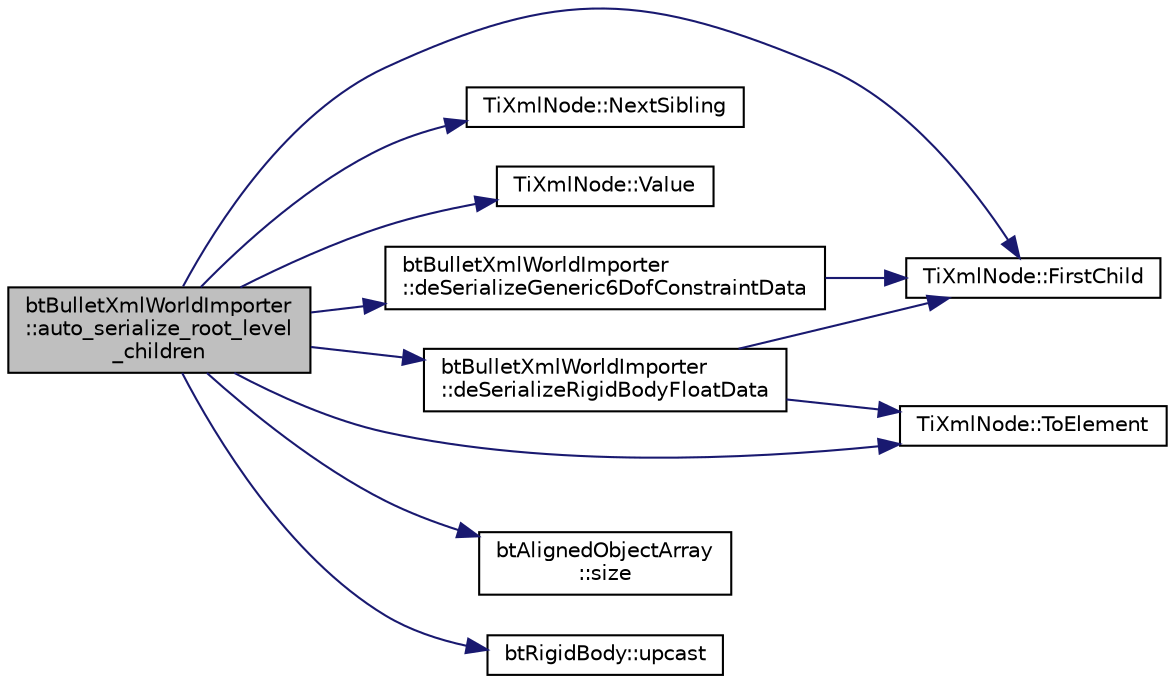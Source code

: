 digraph "btBulletXmlWorldImporter::auto_serialize_root_level_children"
{
  edge [fontname="Helvetica",fontsize="10",labelfontname="Helvetica",labelfontsize="10"];
  node [fontname="Helvetica",fontsize="10",shape=record];
  rankdir="LR";
  Node1 [label="btBulletXmlWorldImporter\l::auto_serialize_root_level\l_children",height=0.2,width=0.4,color="black", fillcolor="grey75", style="filled", fontcolor="black"];
  Node1 -> Node2 [color="midnightblue",fontsize="10",style="solid",fontname="Helvetica"];
  Node2 [label="TiXmlNode::FirstChild",height=0.2,width=0.4,color="black", fillcolor="white", style="filled",URL="$class_ti_xml_node.html#a44c8eee26bbe2d1b2762038df9dde2f0",tooltip="The first child of this node. Will be null if there are no children. "];
  Node1 -> Node3 [color="midnightblue",fontsize="10",style="solid",fontname="Helvetica"];
  Node3 [label="TiXmlNode::NextSibling",height=0.2,width=0.4,color="black", fillcolor="white", style="filled",URL="$class_ti_xml_node.html#af854baeba384f5fe9859f5aee03b548e",tooltip="Navigate to a sibling node. "];
  Node1 -> Node4 [color="midnightblue",fontsize="10",style="solid",fontname="Helvetica"];
  Node4 [label="TiXmlNode::Value",height=0.2,width=0.4,color="black", fillcolor="white", style="filled",URL="$class_ti_xml_node.html#a77943eb90d12c2892b1337a9f5918b41"];
  Node1 -> Node5 [color="midnightblue",fontsize="10",style="solid",fontname="Helvetica"];
  Node5 [label="TiXmlNode::ToElement",height=0.2,width=0.4,color="black", fillcolor="white", style="filled",URL="$class_ti_xml_node.html#a72abed96dc9667ab9e0a2a275301bb1c",tooltip="Cast to a more defined type. Will return null if not of the requested type. "];
  Node1 -> Node6 [color="midnightblue",fontsize="10",style="solid",fontname="Helvetica"];
  Node6 [label="btBulletXmlWorldImporter\l::deSerializeGeneric6DofConstraintData",height=0.2,width=0.4,color="black", fillcolor="white", style="filled",URL="$classbt_bullet_xml_world_importer.html#a6b6da81359ce72cd0cef112a42ab9b8d",tooltip="constraints "];
  Node6 -> Node2 [color="midnightblue",fontsize="10",style="solid",fontname="Helvetica"];
  Node1 -> Node7 [color="midnightblue",fontsize="10",style="solid",fontname="Helvetica"];
  Node7 [label="btBulletXmlWorldImporter\l::deSerializeRigidBodyFloatData",height=0.2,width=0.4,color="black", fillcolor="white", style="filled",URL="$classbt_bullet_xml_world_importer.html#a783cb49de654159302a6afd8cc634756",tooltip="bodies "];
  Node7 -> Node5 [color="midnightblue",fontsize="10",style="solid",fontname="Helvetica"];
  Node7 -> Node2 [color="midnightblue",fontsize="10",style="solid",fontname="Helvetica"];
  Node1 -> Node8 [color="midnightblue",fontsize="10",style="solid",fontname="Helvetica"];
  Node8 [label="btAlignedObjectArray\l::size",height=0.2,width=0.4,color="black", fillcolor="white", style="filled",URL="$classbt_aligned_object_array.html#a6bdd14c7599ecb95e8d83dd5a715f9b7",tooltip="return the number of elements in the array "];
  Node1 -> Node9 [color="midnightblue",fontsize="10",style="solid",fontname="Helvetica"];
  Node9 [label="btRigidBody::upcast",height=0.2,width=0.4,color="black", fillcolor="white", style="filled",URL="$classbt_rigid_body.html#a59077fce3d2efd193a3fd7d7de2c97e8"];
}
